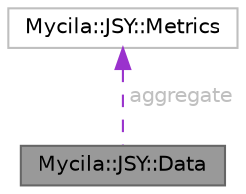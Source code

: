 digraph "Mycila::JSY::Data"
{
 // LATEX_PDF_SIZE
  bgcolor="transparent";
  edge [fontname=Helvetica,fontsize=10,labelfontname=Helvetica,labelfontsize=10];
  node [fontname=Helvetica,fontsize=10,shape=box,height=0.2,width=0.4];
  Node1 [id="Node000001",label="Mycila::JSY::Data",height=0.2,width=0.4,color="gray40", fillcolor="grey60", style="filled", fontcolor="black",tooltip=" "];
  Node2 -> Node1 [id="edge1_Node000001_Node000002",dir="back",color="darkorchid3",style="dashed",tooltip=" ",label=" aggregate",fontcolor="grey" ];
  Node2 [id="Node000002",label="Mycila::JSY::Metrics",height=0.2,width=0.4,color="grey75", fillcolor="white", style="filled",URL="$class_mycila_1_1_j_s_y_1_1_metrics.html",tooltip=" "];
}
